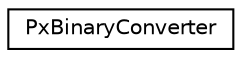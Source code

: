 digraph "Graphical Class Hierarchy"
{
  edge [fontname="Helvetica",fontsize="10",labelfontname="Helvetica",labelfontsize="10"];
  node [fontname="Helvetica",fontsize="10",shape=record];
  rankdir="LR";
  Node0 [label="PxBinaryConverter",height=0.2,width=0.4,color="black", fillcolor="white", style="filled",URL="$classPxBinaryConverter.html",tooltip="Binary converter for serialized streams. "];
}
